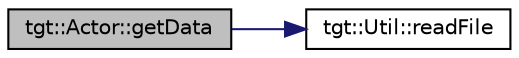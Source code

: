 digraph "tgt::Actor::getData"
{
 // LATEX_PDF_SIZE
  edge [fontname="Helvetica",fontsize="10",labelfontname="Helvetica",labelfontsize="10"];
  node [fontname="Helvetica",fontsize="10",shape=record];
  rankdir="LR";
  Node1 [label="tgt::Actor::getData",height=0.2,width=0.4,color="black", fillcolor="grey75", style="filled", fontcolor="black",tooltip=" "];
  Node1 -> Node2 [color="midnightblue",fontsize="10",style="solid"];
  Node2 [label="tgt::Util::readFile",height=0.2,width=0.4,color="black", fillcolor="white", style="filled",URL="$namespacetgt_1_1_util.html#a1f33ccf8e5743b79f419424c3fb07d35",tooltip=" "];
}
